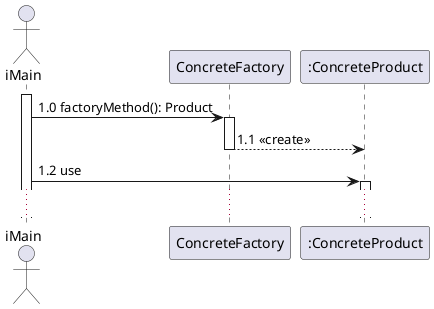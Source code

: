 @startuml mainframe
  actor iMain
  participant ConcreteFactory
  participant ":ConcreteProduct" as ConcreteProduct

  activate iMain
  iMain -> ConcreteFactory: 1.0 factoryMethod(): Product
  activate ConcreteFactory

  ConcreteFactory --> ConcreteProduct: 1.1 <<create>>
  deactivate ConcreteFactory

  iMain -> ConcreteProduct: 1.2 use
  activate ConcreteProduct

  ......
@enduml